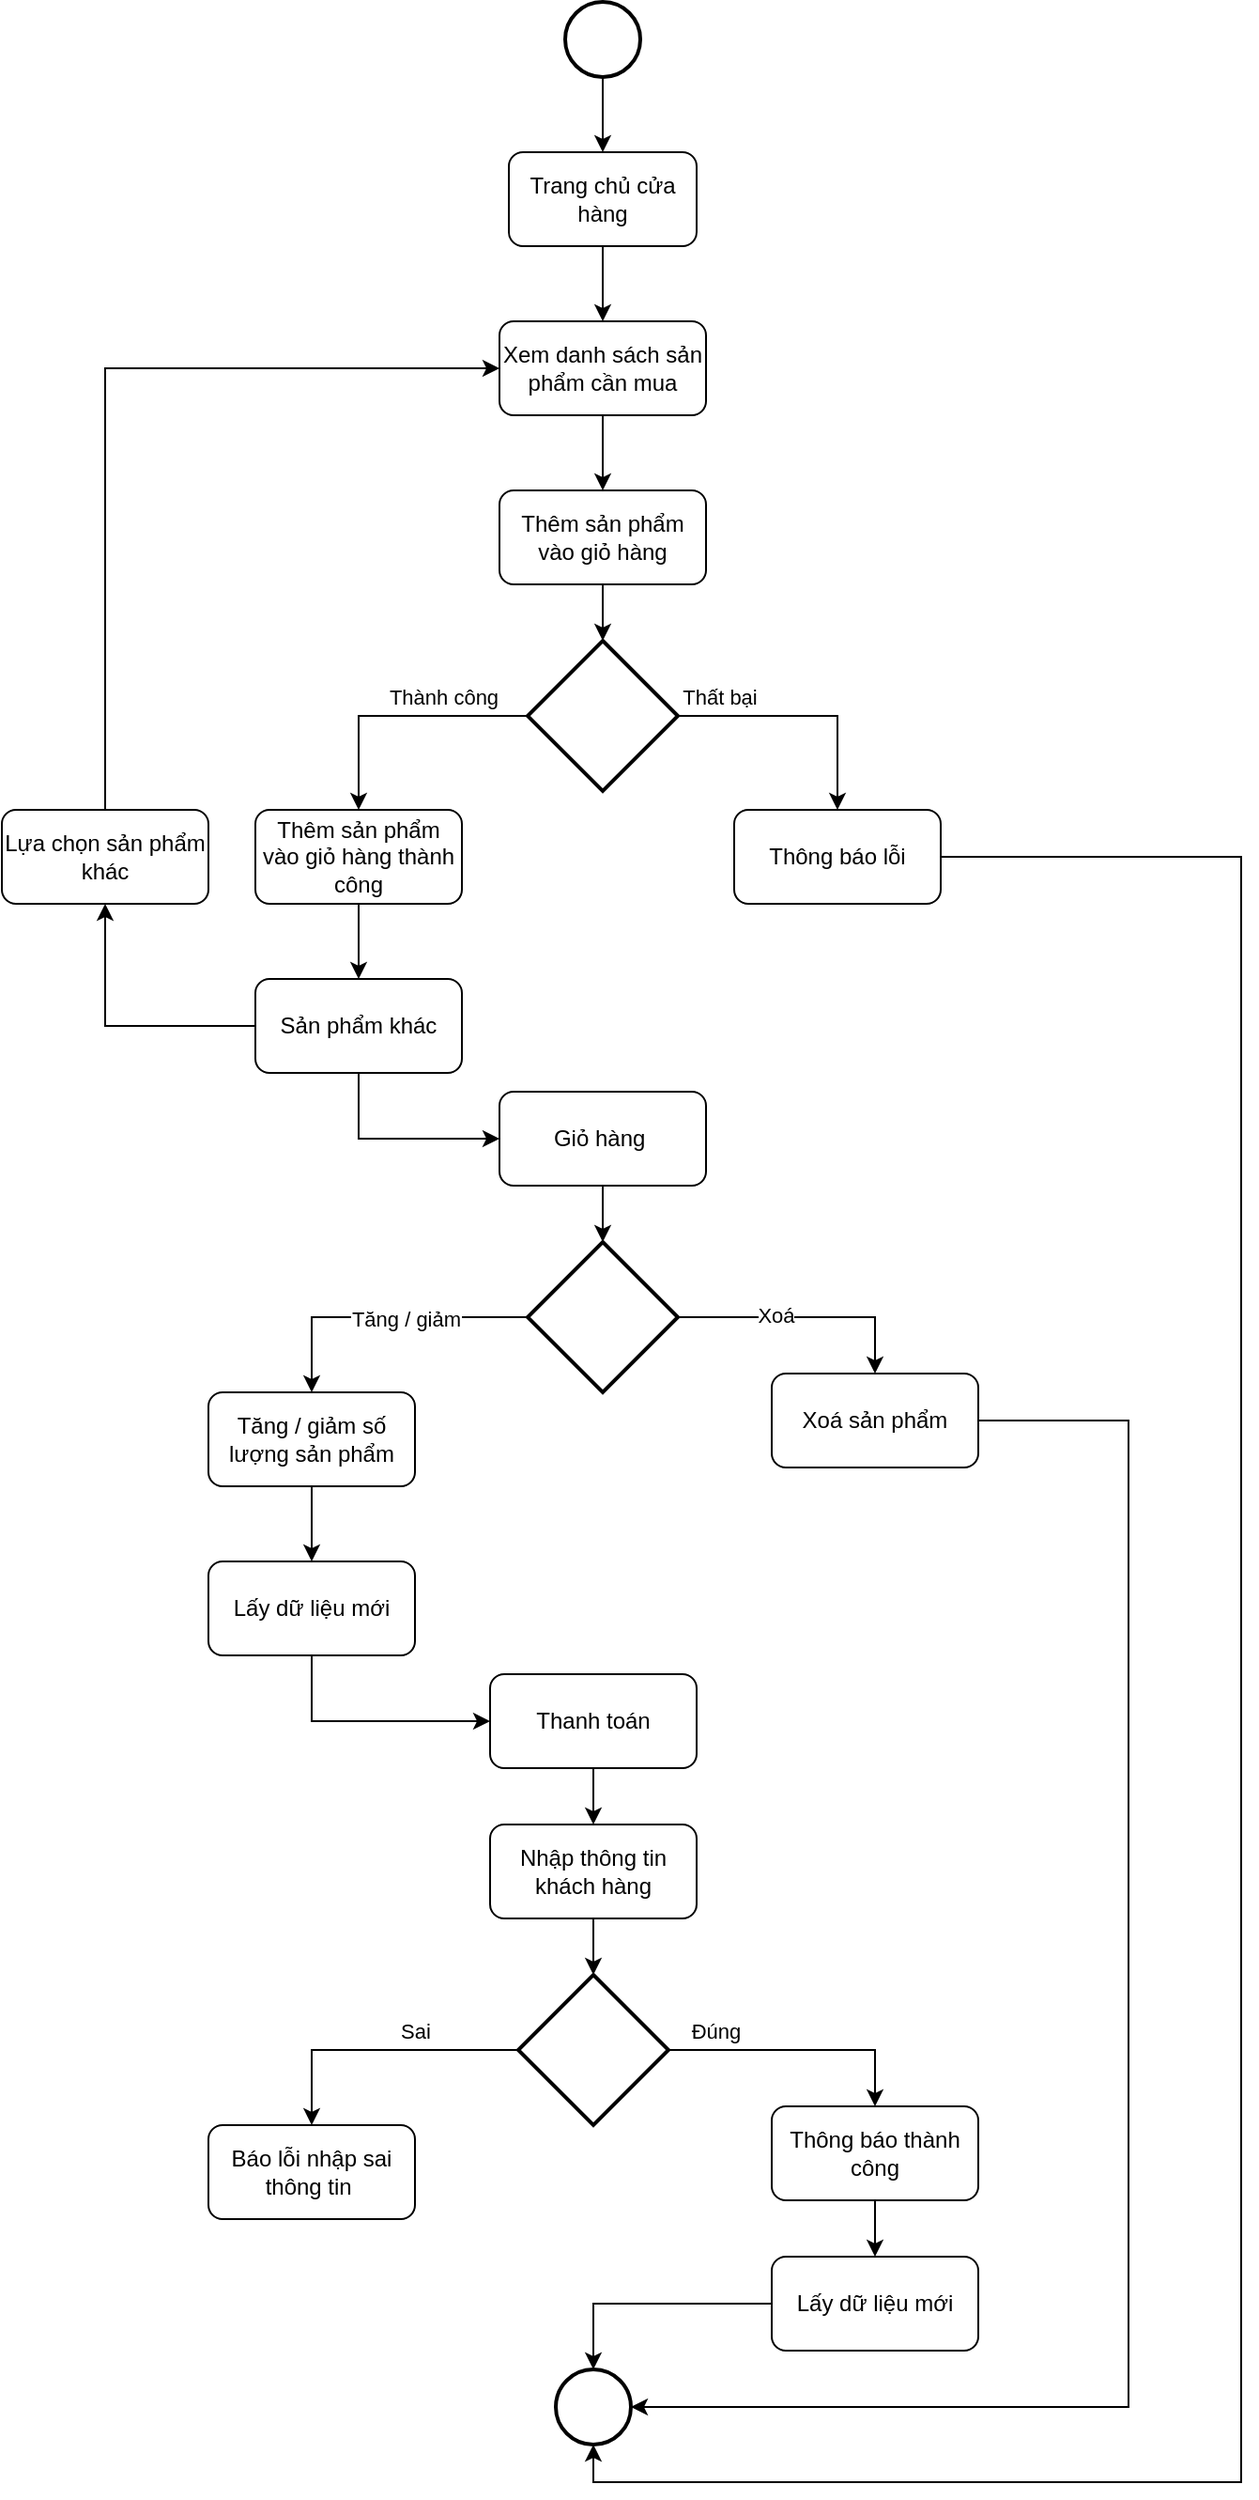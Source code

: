 <mxfile version="24.7.17">
  <diagram id="C5RBs43oDa-KdzZeNtuy" name="Page-1">
    <mxGraphModel dx="1120" dy="524" grid="1" gridSize="10" guides="1" tooltips="1" connect="1" arrows="1" fold="1" page="1" pageScale="1" pageWidth="827" pageHeight="1169" math="0" shadow="0">
      <root>
        <mxCell id="WIyWlLk6GJQsqaUBKTNV-0" />
        <mxCell id="WIyWlLk6GJQsqaUBKTNV-1" parent="WIyWlLk6GJQsqaUBKTNV-0" />
        <mxCell id="Z8jy4hucqWVC8Chj6bqe-48" value="" style="edgeStyle=orthogonalEdgeStyle;rounded=0;orthogonalLoop=1;jettySize=auto;html=1;" edge="1" parent="WIyWlLk6GJQsqaUBKTNV-1" source="Z8jy4hucqWVC8Chj6bqe-0" target="Z8jy4hucqWVC8Chj6bqe-1">
          <mxGeometry relative="1" as="geometry" />
        </mxCell>
        <mxCell id="Z8jy4hucqWVC8Chj6bqe-0" value="" style="strokeWidth=2;html=1;shape=mxgraph.flowchart.start_2;whiteSpace=wrap;" vertex="1" parent="WIyWlLk6GJQsqaUBKTNV-1">
          <mxGeometry x="320" y="20" width="40" height="40" as="geometry" />
        </mxCell>
        <mxCell id="Z8jy4hucqWVC8Chj6bqe-3" value="" style="edgeStyle=orthogonalEdgeStyle;rounded=0;orthogonalLoop=1;jettySize=auto;html=1;" edge="1" parent="WIyWlLk6GJQsqaUBKTNV-1" source="Z8jy4hucqWVC8Chj6bqe-1" target="Z8jy4hucqWVC8Chj6bqe-2">
          <mxGeometry relative="1" as="geometry" />
        </mxCell>
        <mxCell id="Z8jy4hucqWVC8Chj6bqe-1" value="Trang chủ cửa hàng" style="rounded=1;whiteSpace=wrap;html=1;" vertex="1" parent="WIyWlLk6GJQsqaUBKTNV-1">
          <mxGeometry x="290" y="100" width="100" height="50" as="geometry" />
        </mxCell>
        <mxCell id="Z8jy4hucqWVC8Chj6bqe-5" value="" style="edgeStyle=orthogonalEdgeStyle;rounded=0;orthogonalLoop=1;jettySize=auto;html=1;" edge="1" parent="WIyWlLk6GJQsqaUBKTNV-1" source="Z8jy4hucqWVC8Chj6bqe-2" target="Z8jy4hucqWVC8Chj6bqe-4">
          <mxGeometry relative="1" as="geometry" />
        </mxCell>
        <mxCell id="Z8jy4hucqWVC8Chj6bqe-2" value="Xem danh sách sản phẩm cần mua" style="rounded=1;whiteSpace=wrap;html=1;" vertex="1" parent="WIyWlLk6GJQsqaUBKTNV-1">
          <mxGeometry x="285" y="190" width="110" height="50" as="geometry" />
        </mxCell>
        <mxCell id="Z8jy4hucqWVC8Chj6bqe-8" value="" style="edgeStyle=orthogonalEdgeStyle;rounded=0;orthogonalLoop=1;jettySize=auto;html=1;" edge="1" parent="WIyWlLk6GJQsqaUBKTNV-1" source="Z8jy4hucqWVC8Chj6bqe-4" target="Z8jy4hucqWVC8Chj6bqe-7">
          <mxGeometry relative="1" as="geometry" />
        </mxCell>
        <mxCell id="Z8jy4hucqWVC8Chj6bqe-4" value="Thêm sản phẩm vào giỏ hàng" style="rounded=1;whiteSpace=wrap;html=1;" vertex="1" parent="WIyWlLk6GJQsqaUBKTNV-1">
          <mxGeometry x="285" y="280" width="110" height="50" as="geometry" />
        </mxCell>
        <mxCell id="Z8jy4hucqWVC8Chj6bqe-11" style="edgeStyle=orthogonalEdgeStyle;rounded=0;orthogonalLoop=1;jettySize=auto;html=1;entryX=0.5;entryY=0;entryDx=0;entryDy=0;" edge="1" parent="WIyWlLk6GJQsqaUBKTNV-1" source="Z8jy4hucqWVC8Chj6bqe-7" target="Z8jy4hucqWVC8Chj6bqe-10">
          <mxGeometry relative="1" as="geometry" />
        </mxCell>
        <mxCell id="Z8jy4hucqWVC8Chj6bqe-19" value="Thất bại" style="edgeLabel;html=1;align=center;verticalAlign=middle;resizable=0;points=[];" vertex="1" connectable="0" parent="Z8jy4hucqWVC8Chj6bqe-11">
          <mxGeometry x="-0.674" relative="1" as="geometry">
            <mxPoint y="-10" as="offset" />
          </mxGeometry>
        </mxCell>
        <mxCell id="Z8jy4hucqWVC8Chj6bqe-12" style="edgeStyle=orthogonalEdgeStyle;rounded=0;orthogonalLoop=1;jettySize=auto;html=1;" edge="1" parent="WIyWlLk6GJQsqaUBKTNV-1" source="Z8jy4hucqWVC8Chj6bqe-7" target="Z8jy4hucqWVC8Chj6bqe-9">
          <mxGeometry relative="1" as="geometry" />
        </mxCell>
        <mxCell id="Z8jy4hucqWVC8Chj6bqe-18" value="Thành công" style="edgeLabel;html=1;align=center;verticalAlign=middle;resizable=0;points=[];" vertex="1" connectable="0" parent="Z8jy4hucqWVC8Chj6bqe-12">
          <mxGeometry x="-0.517" y="1" relative="1" as="geometry">
            <mxPoint x="-11" y="-11" as="offset" />
          </mxGeometry>
        </mxCell>
        <mxCell id="Z8jy4hucqWVC8Chj6bqe-7" value="" style="strokeWidth=2;html=1;shape=mxgraph.flowchart.decision;whiteSpace=wrap;" vertex="1" parent="WIyWlLk6GJQsqaUBKTNV-1">
          <mxGeometry x="300" y="360" width="80" height="80" as="geometry" />
        </mxCell>
        <mxCell id="Z8jy4hucqWVC8Chj6bqe-14" value="" style="edgeStyle=orthogonalEdgeStyle;rounded=0;orthogonalLoop=1;jettySize=auto;html=1;" edge="1" parent="WIyWlLk6GJQsqaUBKTNV-1" source="Z8jy4hucqWVC8Chj6bqe-9" target="Z8jy4hucqWVC8Chj6bqe-13">
          <mxGeometry relative="1" as="geometry" />
        </mxCell>
        <mxCell id="Z8jy4hucqWVC8Chj6bqe-9" value="Thêm sản phẩm vào giỏ hàng thành công" style="rounded=1;whiteSpace=wrap;html=1;" vertex="1" parent="WIyWlLk6GJQsqaUBKTNV-1">
          <mxGeometry x="155" y="450" width="110" height="50" as="geometry" />
        </mxCell>
        <mxCell id="Z8jy4hucqWVC8Chj6bqe-10" value="Thông báo lỗi" style="rounded=1;whiteSpace=wrap;html=1;" vertex="1" parent="WIyWlLk6GJQsqaUBKTNV-1">
          <mxGeometry x="410" y="450" width="110" height="50" as="geometry" />
        </mxCell>
        <mxCell id="Z8jy4hucqWVC8Chj6bqe-16" style="edgeStyle=orthogonalEdgeStyle;rounded=0;orthogonalLoop=1;jettySize=auto;html=1;" edge="1" parent="WIyWlLk6GJQsqaUBKTNV-1" source="Z8jy4hucqWVC8Chj6bqe-13" target="Z8jy4hucqWVC8Chj6bqe-15">
          <mxGeometry relative="1" as="geometry" />
        </mxCell>
        <mxCell id="Z8jy4hucqWVC8Chj6bqe-21" style="edgeStyle=orthogonalEdgeStyle;rounded=0;orthogonalLoop=1;jettySize=auto;html=1;entryX=0;entryY=0.5;entryDx=0;entryDy=0;exitX=0.5;exitY=1;exitDx=0;exitDy=0;" edge="1" parent="WIyWlLk6GJQsqaUBKTNV-1" source="Z8jy4hucqWVC8Chj6bqe-13" target="Z8jy4hucqWVC8Chj6bqe-20">
          <mxGeometry relative="1" as="geometry" />
        </mxCell>
        <mxCell id="Z8jy4hucqWVC8Chj6bqe-13" value="Sản phẩm khác" style="rounded=1;whiteSpace=wrap;html=1;" vertex="1" parent="WIyWlLk6GJQsqaUBKTNV-1">
          <mxGeometry x="155" y="540" width="110" height="50" as="geometry" />
        </mxCell>
        <mxCell id="Z8jy4hucqWVC8Chj6bqe-17" style="edgeStyle=orthogonalEdgeStyle;rounded=0;orthogonalLoop=1;jettySize=auto;html=1;entryX=0;entryY=0.5;entryDx=0;entryDy=0;exitX=0.5;exitY=0;exitDx=0;exitDy=0;" edge="1" parent="WIyWlLk6GJQsqaUBKTNV-1" source="Z8jy4hucqWVC8Chj6bqe-15" target="Z8jy4hucqWVC8Chj6bqe-2">
          <mxGeometry relative="1" as="geometry" />
        </mxCell>
        <mxCell id="Z8jy4hucqWVC8Chj6bqe-15" value="Lựa chọn sản phẩm khác" style="rounded=1;whiteSpace=wrap;html=1;" vertex="1" parent="WIyWlLk6GJQsqaUBKTNV-1">
          <mxGeometry x="20" y="450" width="110" height="50" as="geometry" />
        </mxCell>
        <mxCell id="Z8jy4hucqWVC8Chj6bqe-24" value="" style="edgeStyle=orthogonalEdgeStyle;rounded=0;orthogonalLoop=1;jettySize=auto;html=1;" edge="1" parent="WIyWlLk6GJQsqaUBKTNV-1" source="Z8jy4hucqWVC8Chj6bqe-20" target="Z8jy4hucqWVC8Chj6bqe-23">
          <mxGeometry relative="1" as="geometry" />
        </mxCell>
        <mxCell id="Z8jy4hucqWVC8Chj6bqe-20" value="Giỏ hàng&amp;nbsp;" style="rounded=1;whiteSpace=wrap;html=1;" vertex="1" parent="WIyWlLk6GJQsqaUBKTNV-1">
          <mxGeometry x="285" y="600" width="110" height="50" as="geometry" />
        </mxCell>
        <mxCell id="Z8jy4hucqWVC8Chj6bqe-27" style="edgeStyle=orthogonalEdgeStyle;rounded=0;orthogonalLoop=1;jettySize=auto;html=1;entryX=0.5;entryY=0;entryDx=0;entryDy=0;" edge="1" parent="WIyWlLk6GJQsqaUBKTNV-1" source="Z8jy4hucqWVC8Chj6bqe-23" target="Z8jy4hucqWVC8Chj6bqe-26">
          <mxGeometry relative="1" as="geometry" />
        </mxCell>
        <mxCell id="Z8jy4hucqWVC8Chj6bqe-29" value="Tăng / giảm" style="edgeLabel;html=1;align=center;verticalAlign=middle;resizable=0;points=[];" vertex="1" connectable="0" parent="Z8jy4hucqWVC8Chj6bqe-27">
          <mxGeometry x="-0.161" y="1" relative="1" as="geometry">
            <mxPoint as="offset" />
          </mxGeometry>
        </mxCell>
        <mxCell id="Z8jy4hucqWVC8Chj6bqe-31" style="edgeStyle=orthogonalEdgeStyle;rounded=0;orthogonalLoop=1;jettySize=auto;html=1;entryX=0.5;entryY=0;entryDx=0;entryDy=0;" edge="1" parent="WIyWlLk6GJQsqaUBKTNV-1" source="Z8jy4hucqWVC8Chj6bqe-23" target="Z8jy4hucqWVC8Chj6bqe-30">
          <mxGeometry relative="1" as="geometry" />
        </mxCell>
        <mxCell id="Z8jy4hucqWVC8Chj6bqe-32" value="Xoá" style="edgeLabel;html=1;align=center;verticalAlign=middle;resizable=0;points=[];" vertex="1" connectable="0" parent="Z8jy4hucqWVC8Chj6bqe-31">
          <mxGeometry x="-0.23" y="1" relative="1" as="geometry">
            <mxPoint as="offset" />
          </mxGeometry>
        </mxCell>
        <mxCell id="Z8jy4hucqWVC8Chj6bqe-23" value="" style="strokeWidth=2;html=1;shape=mxgraph.flowchart.decision;whiteSpace=wrap;" vertex="1" parent="WIyWlLk6GJQsqaUBKTNV-1">
          <mxGeometry x="300" y="680" width="80" height="80" as="geometry" />
        </mxCell>
        <mxCell id="Z8jy4hucqWVC8Chj6bqe-34" value="" style="edgeStyle=orthogonalEdgeStyle;rounded=0;orthogonalLoop=1;jettySize=auto;html=1;" edge="1" parent="WIyWlLk6GJQsqaUBKTNV-1" source="Z8jy4hucqWVC8Chj6bqe-26" target="Z8jy4hucqWVC8Chj6bqe-33">
          <mxGeometry relative="1" as="geometry" />
        </mxCell>
        <mxCell id="Z8jy4hucqWVC8Chj6bqe-26" value="Tăng / giảm số lượng sản phẩm" style="rounded=1;whiteSpace=wrap;html=1;" vertex="1" parent="WIyWlLk6GJQsqaUBKTNV-1">
          <mxGeometry x="130" y="760" width="110" height="50" as="geometry" />
        </mxCell>
        <mxCell id="Z8jy4hucqWVC8Chj6bqe-30" value="Xoá sản phẩm" style="rounded=1;whiteSpace=wrap;html=1;" vertex="1" parent="WIyWlLk6GJQsqaUBKTNV-1">
          <mxGeometry x="430" y="750" width="110" height="50" as="geometry" />
        </mxCell>
        <mxCell id="Z8jy4hucqWVC8Chj6bqe-36" style="edgeStyle=orthogonalEdgeStyle;rounded=0;orthogonalLoop=1;jettySize=auto;html=1;entryX=0;entryY=0.5;entryDx=0;entryDy=0;exitX=0.5;exitY=1;exitDx=0;exitDy=0;" edge="1" parent="WIyWlLk6GJQsqaUBKTNV-1" source="Z8jy4hucqWVC8Chj6bqe-33" target="Z8jy4hucqWVC8Chj6bqe-35">
          <mxGeometry relative="1" as="geometry" />
        </mxCell>
        <mxCell id="Z8jy4hucqWVC8Chj6bqe-33" value="Lấy dữ liệu mới" style="rounded=1;whiteSpace=wrap;html=1;" vertex="1" parent="WIyWlLk6GJQsqaUBKTNV-1">
          <mxGeometry x="130" y="850" width="110" height="50" as="geometry" />
        </mxCell>
        <mxCell id="Z8jy4hucqWVC8Chj6bqe-38" value="" style="edgeStyle=orthogonalEdgeStyle;rounded=0;orthogonalLoop=1;jettySize=auto;html=1;" edge="1" parent="WIyWlLk6GJQsqaUBKTNV-1" source="Z8jy4hucqWVC8Chj6bqe-35" target="Z8jy4hucqWVC8Chj6bqe-37">
          <mxGeometry relative="1" as="geometry" />
        </mxCell>
        <mxCell id="Z8jy4hucqWVC8Chj6bqe-35" value="Thanh toán" style="rounded=1;whiteSpace=wrap;html=1;" vertex="1" parent="WIyWlLk6GJQsqaUBKTNV-1">
          <mxGeometry x="280" y="910" width="110" height="50" as="geometry" />
        </mxCell>
        <mxCell id="Z8jy4hucqWVC8Chj6bqe-43" value="" style="edgeStyle=orthogonalEdgeStyle;rounded=0;orthogonalLoop=1;jettySize=auto;html=1;" edge="1" parent="WIyWlLk6GJQsqaUBKTNV-1" source="Z8jy4hucqWVC8Chj6bqe-37" target="Z8jy4hucqWVC8Chj6bqe-39">
          <mxGeometry relative="1" as="geometry" />
        </mxCell>
        <mxCell id="Z8jy4hucqWVC8Chj6bqe-37" value="Nhập thông tin khách hàng" style="rounded=1;whiteSpace=wrap;html=1;" vertex="1" parent="WIyWlLk6GJQsqaUBKTNV-1">
          <mxGeometry x="280" y="990" width="110" height="50" as="geometry" />
        </mxCell>
        <mxCell id="Z8jy4hucqWVC8Chj6bqe-41" style="edgeStyle=orthogonalEdgeStyle;rounded=0;orthogonalLoop=1;jettySize=auto;html=1;entryX=0.5;entryY=0;entryDx=0;entryDy=0;" edge="1" parent="WIyWlLk6GJQsqaUBKTNV-1" source="Z8jy4hucqWVC8Chj6bqe-39" target="Z8jy4hucqWVC8Chj6bqe-40">
          <mxGeometry relative="1" as="geometry" />
        </mxCell>
        <mxCell id="Z8jy4hucqWVC8Chj6bqe-42" value="Sai" style="edgeLabel;html=1;align=center;verticalAlign=middle;resizable=0;points=[];" vertex="1" connectable="0" parent="Z8jy4hucqWVC8Chj6bqe-41">
          <mxGeometry x="-0.307" y="-4" relative="1" as="geometry">
            <mxPoint x="-3" y="-6" as="offset" />
          </mxGeometry>
        </mxCell>
        <mxCell id="Z8jy4hucqWVC8Chj6bqe-45" style="edgeStyle=orthogonalEdgeStyle;rounded=0;orthogonalLoop=1;jettySize=auto;html=1;entryX=0.5;entryY=0;entryDx=0;entryDy=0;" edge="1" parent="WIyWlLk6GJQsqaUBKTNV-1" source="Z8jy4hucqWVC8Chj6bqe-39" target="Z8jy4hucqWVC8Chj6bqe-44">
          <mxGeometry relative="1" as="geometry" />
        </mxCell>
        <mxCell id="Z8jy4hucqWVC8Chj6bqe-51" value="Đúng" style="edgeLabel;html=1;align=center;verticalAlign=middle;resizable=0;points=[];" vertex="1" connectable="0" parent="Z8jy4hucqWVC8Chj6bqe-45">
          <mxGeometry x="-0.443" y="-1" relative="1" as="geometry">
            <mxPoint x="-14" y="-11" as="offset" />
          </mxGeometry>
        </mxCell>
        <mxCell id="Z8jy4hucqWVC8Chj6bqe-39" value="" style="strokeWidth=2;html=1;shape=mxgraph.flowchart.decision;whiteSpace=wrap;" vertex="1" parent="WIyWlLk6GJQsqaUBKTNV-1">
          <mxGeometry x="295" y="1070" width="80" height="80" as="geometry" />
        </mxCell>
        <mxCell id="Z8jy4hucqWVC8Chj6bqe-40" value="Báo lỗi nhập sai thông tin&amp;nbsp;" style="rounded=1;whiteSpace=wrap;html=1;" vertex="1" parent="WIyWlLk6GJQsqaUBKTNV-1">
          <mxGeometry x="130" y="1150" width="110" height="50" as="geometry" />
        </mxCell>
        <mxCell id="Z8jy4hucqWVC8Chj6bqe-47" value="" style="edgeStyle=orthogonalEdgeStyle;rounded=0;orthogonalLoop=1;jettySize=auto;html=1;" edge="1" parent="WIyWlLk6GJQsqaUBKTNV-1" source="Z8jy4hucqWVC8Chj6bqe-44" target="Z8jy4hucqWVC8Chj6bqe-46">
          <mxGeometry relative="1" as="geometry" />
        </mxCell>
        <mxCell id="Z8jy4hucqWVC8Chj6bqe-44" value="Thông báo thành công" style="rounded=1;whiteSpace=wrap;html=1;" vertex="1" parent="WIyWlLk6GJQsqaUBKTNV-1">
          <mxGeometry x="430" y="1140" width="110" height="50" as="geometry" />
        </mxCell>
        <mxCell id="Z8jy4hucqWVC8Chj6bqe-46" value="Lấy dữ liệu mới" style="rounded=1;whiteSpace=wrap;html=1;" vertex="1" parent="WIyWlLk6GJQsqaUBKTNV-1">
          <mxGeometry x="430" y="1220" width="110" height="50" as="geometry" />
        </mxCell>
        <mxCell id="Z8jy4hucqWVC8Chj6bqe-49" value="" style="strokeWidth=2;html=1;shape=mxgraph.flowchart.start_2;whiteSpace=wrap;" vertex="1" parent="WIyWlLk6GJQsqaUBKTNV-1">
          <mxGeometry x="315" y="1280" width="40" height="40" as="geometry" />
        </mxCell>
        <mxCell id="Z8jy4hucqWVC8Chj6bqe-50" style="edgeStyle=orthogonalEdgeStyle;rounded=0;orthogonalLoop=1;jettySize=auto;html=1;entryX=0.5;entryY=0;entryDx=0;entryDy=0;entryPerimeter=0;" edge="1" parent="WIyWlLk6GJQsqaUBKTNV-1" source="Z8jy4hucqWVC8Chj6bqe-46" target="Z8jy4hucqWVC8Chj6bqe-49">
          <mxGeometry relative="1" as="geometry" />
        </mxCell>
        <mxCell id="Z8jy4hucqWVC8Chj6bqe-52" style="edgeStyle=orthogonalEdgeStyle;rounded=0;orthogonalLoop=1;jettySize=auto;html=1;entryX=0.5;entryY=1;entryDx=0;entryDy=0;entryPerimeter=0;" edge="1" parent="WIyWlLk6GJQsqaUBKTNV-1" source="Z8jy4hucqWVC8Chj6bqe-10" target="Z8jy4hucqWVC8Chj6bqe-49">
          <mxGeometry relative="1" as="geometry">
            <Array as="points">
              <mxPoint x="680" y="475" />
              <mxPoint x="680" y="1340" />
              <mxPoint x="335" y="1340" />
            </Array>
          </mxGeometry>
        </mxCell>
        <mxCell id="Z8jy4hucqWVC8Chj6bqe-53" style="edgeStyle=orthogonalEdgeStyle;rounded=0;orthogonalLoop=1;jettySize=auto;html=1;entryX=1;entryY=0.5;entryDx=0;entryDy=0;entryPerimeter=0;" edge="1" parent="WIyWlLk6GJQsqaUBKTNV-1" source="Z8jy4hucqWVC8Chj6bqe-30" target="Z8jy4hucqWVC8Chj6bqe-49">
          <mxGeometry relative="1" as="geometry">
            <Array as="points">
              <mxPoint x="620" y="775" />
              <mxPoint x="620" y="1300" />
            </Array>
          </mxGeometry>
        </mxCell>
      </root>
    </mxGraphModel>
  </diagram>
</mxfile>
